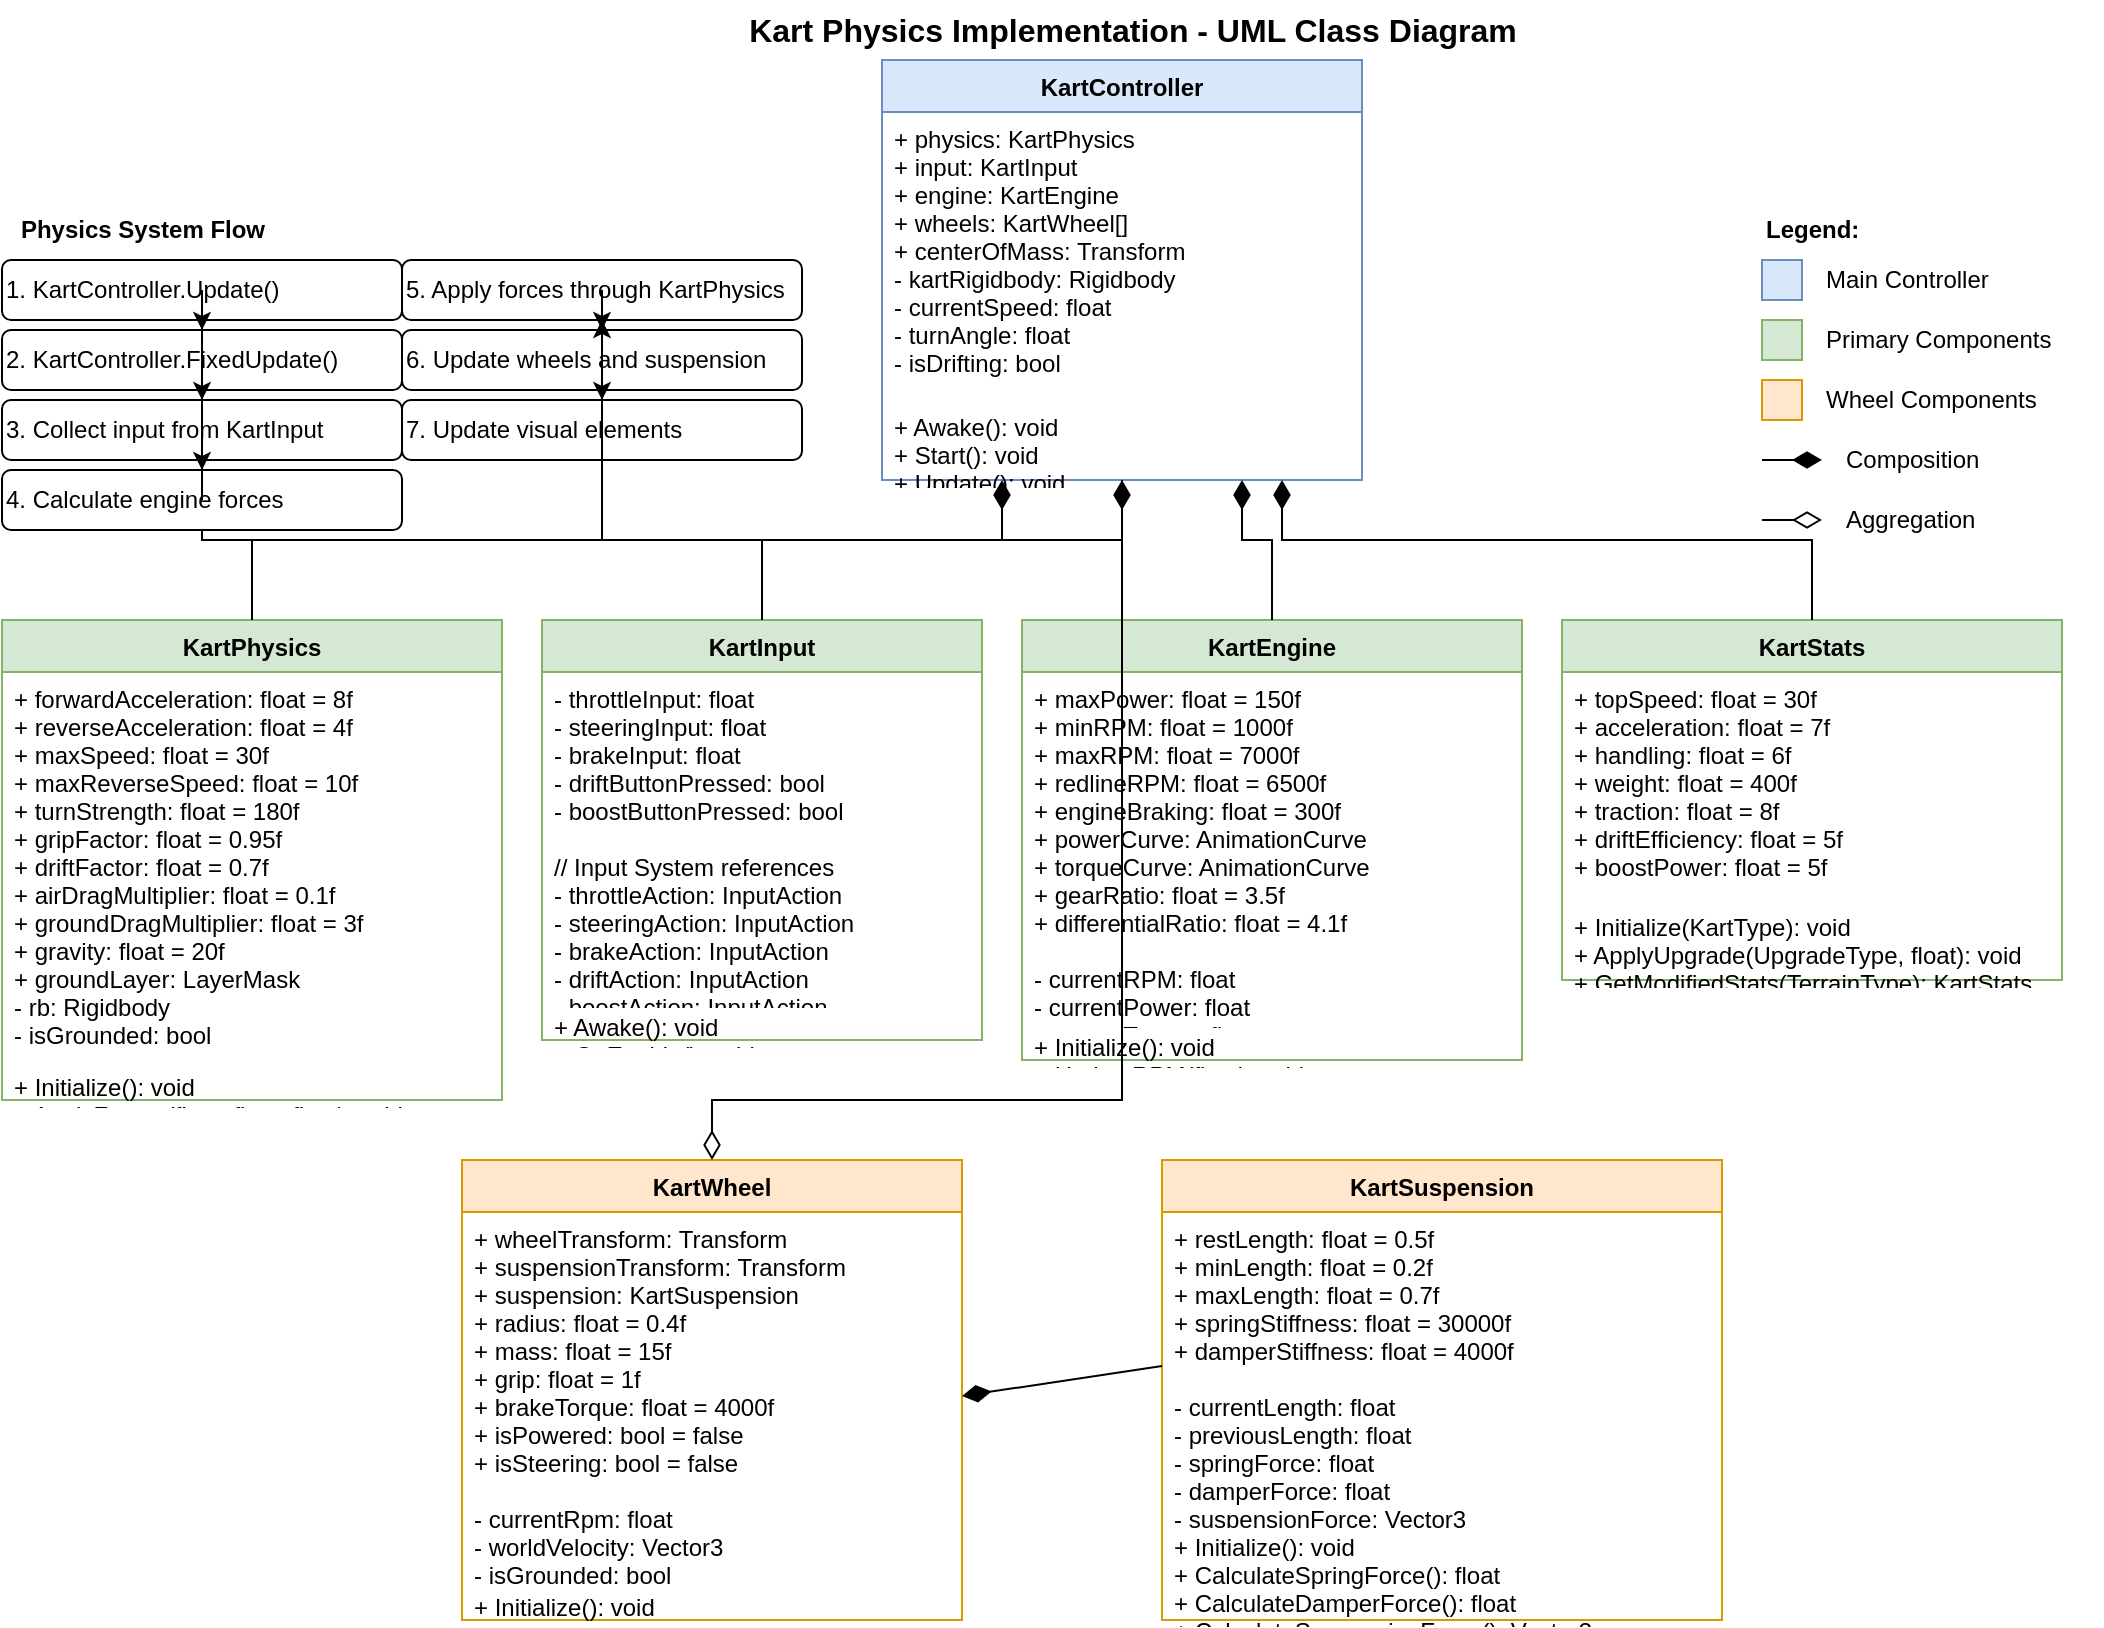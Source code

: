 <mxfile version="15.8.3" type="device">
  <diagram id="C5RBs43oDa-KdzZeNtuy" name="Kart Physics Implementation">
    <mxGraphModel dx="1422" dy="798" grid="1" gridSize="10" guides="1" tooltips="1" connect="1" arrows="1" fold="1" page="1" pageScale="1" pageWidth="1169" pageHeight="827" math="0" shadow="0">
      <root>
        <mxCell id="0" />
        <mxCell id="1" parent="0" />
        
        <!-- Main KartController Class -->
        <mxCell id="KartController" value="KartController" style="swimlane;fontStyle=1;align=center;verticalAlign=top;childLayout=stackLayout;horizontal=1;startSize=26;horizontalStack=0;resizeParent=1;resizeParentMax=0;resizeLast=0;collapsible=1;marginBottom=0;fillColor=#dae8fc;strokeColor=#6c8ebf;" parent="1" vertex="1">
          <mxGeometry x="460" y="40" width="240" height="210" as="geometry" />
        </mxCell>
        <mxCell id="KartController_vars" value="+ physics: KartPhysics&#xa;+ input: KartInput&#xa;+ engine: KartEngine&#xa;+ wheels: KartWheel[]&#xa;+ centerOfMass: Transform&#xa;- kartRigidbody: Rigidbody&#xa;- currentSpeed: float&#xa;- turnAngle: float&#xa;- isDrifting: bool" style="text;strokeColor=none;fillColor=none;align=left;verticalAlign=top;spacingLeft=4;spacingRight=4;overflow=hidden;rotatable=0;points=[[0,0.5],[1,0.5]];portConstraint=eastwest;" parent="KartController" vertex="1">
          <mxGeometry y="26" width="240" height="144" as="geometry" />
        </mxCell>
        <mxCell id="KartController_methods" value="+ Awake(): void&#xa;+ Start(): void&#xa;+ Update(): void&#xa;+ FixedUpdate(): void&#xa;+ ApplyDrive(float): void&#xa;+ ApplySteering(float): void&#xa;+ ApplyBrake(float): void&#xa;+ CheckForDrift(): void&#xa;+ UpdateSpeedometer(): void" style="text;strokeColor=none;fillColor=none;align=left;verticalAlign=top;spacingLeft=4;spacingRight=4;overflow=hidden;rotatable=0;points=[[0,0.5],[1,0.5]];portConstraint=eastwest;" parent="KartController" vertex="1">
          <mxGeometry y="170" width="240" height="40" as="geometry" />
        </mxCell>
        
        <!-- KartPhysics Class -->
        <mxCell id="KartPhysics" value="KartPhysics" style="swimlane;fontStyle=1;align=center;verticalAlign=top;childLayout=stackLayout;horizontal=1;startSize=26;horizontalStack=0;resizeParent=1;resizeParentMax=0;resizeLast=0;collapsible=1;marginBottom=0;fillColor=#d5e8d4;strokeColor=#82b366;" parent="1" vertex="1">
          <mxGeometry x="20" y="320" width="250" height="240" as="geometry" />
        </mxCell>
        <mxCell id="KartPhysics_vars" value="+ forwardAcceleration: float = 8f&#xa;+ reverseAcceleration: float = 4f&#xa;+ maxSpeed: float = 30f&#xa;+ maxReverseSpeed: float = 10f&#xa;+ turnStrength: float = 180f&#xa;+ gripFactor: float = 0.95f&#xa;+ driftFactor: float = 0.7f&#xa;+ airDragMultiplier: float = 0.1f&#xa;+ groundDragMultiplier: float = 3f&#xa;+ gravity: float = 20f&#xa;+ groundLayer: LayerMask&#xa;- rb: Rigidbody&#xa;- isGrounded: bool" style="text;strokeColor=none;fillColor=none;align=left;verticalAlign=top;spacingLeft=4;spacingRight=4;overflow=hidden;rotatable=0;points=[[0,0.5],[1,0.5]];portConstraint=eastwest;" parent="KartPhysics" vertex="1">
          <mxGeometry y="26" width="250" height="194" as="geometry" />
        </mxCell>
        <mxCell id="KartPhysics_methods" value="+ Initialize(): void&#xa;+ ApplyForces(float, float, float): void&#xa;+ CalculateGroundNormal(): void&#xa;+ CalculateFriction(): void&#xa;+ CalculateTraction(): float&#xa;+ ApplyGravity(): void&#xa;+ ApplyDrag(): void&#xa;+ IsGrounded(): bool&#xa;+ AdjustForTerrain(TerrainType): void" style="text;strokeColor=none;fillColor=none;align=left;verticalAlign=top;spacingLeft=4;spacingRight=4;overflow=hidden;rotatable=0;points=[[0,0.5],[1,0.5]];portConstraint=eastwest;" parent="KartPhysics" vertex="1">
          <mxGeometry y="220" width="250" height="20" as="geometry" />
        </mxCell>
        
        <!-- KartInput Class -->
        <mxCell id="KartInput" value="KartInput" style="swimlane;fontStyle=1;align=center;verticalAlign=top;childLayout=stackLayout;horizontal=1;startSize=26;horizontalStack=0;resizeParent=1;resizeParentMax=0;resizeLast=0;collapsible=1;marginBottom=0;fillColor=#d5e8d4;strokeColor=#82b366;" parent="1" vertex="1">
          <mxGeometry x="290" y="320" width="220" height="210" as="geometry" />
        </mxCell>
        <mxCell id="KartInput_vars" value="- throttleInput: float&#xa;- steeringInput: float&#xa;- brakeInput: float&#xa;- driftButtonPressed: bool&#xa;- boostButtonPressed: bool&#xa;&#xa;// Input System references&#xa;- throttleAction: InputAction&#xa;- steeringAction: InputAction&#xa;- brakeAction: InputAction&#xa;- driftAction: InputAction&#xa;- boostAction: InputAction" style="text;strokeColor=none;fillColor=none;align=left;verticalAlign=top;spacingLeft=4;spacingRight=4;overflow=hidden;rotatable=0;points=[[0,0.5],[1,0.5]];portConstraint=eastwest;" parent="KartInput" vertex="1">
          <mxGeometry y="26" width="220" height="164" as="geometry" />
        </mxCell>
        <mxCell id="KartInput_methods" value="+ Awake(): void&#xa;+ OnEnable(): void&#xa;+ OnDisable(): void&#xa;+ ProcessInput(): void&#xa;+ GetThrottle(): float&#xa;+ GetSteering(): float&#xa;+ GetBrake(): float&#xa;+ IsDrifting(): bool&#xa;+ IsBoosting(): bool" style="text;strokeColor=none;fillColor=none;align=left;verticalAlign=top;spacingLeft=4;spacingRight=4;overflow=hidden;rotatable=0;points=[[0,0.5],[1,0.5]];portConstraint=eastwest;" parent="KartInput" vertex="1">
          <mxGeometry y="190" width="220" height="20" as="geometry" />
        </mxCell>
        
        <!-- KartEngine Class -->
        <mxCell id="KartEngine" value="KartEngine" style="swimlane;fontStyle=1;align=center;verticalAlign=top;childLayout=stackLayout;horizontal=1;startSize=26;horizontalStack=0;resizeParent=1;resizeParentMax=0;resizeLast=0;collapsible=1;marginBottom=0;fillColor=#d5e8d4;strokeColor=#82b366;" parent="1" vertex="1">
          <mxGeometry x="530" y="320" width="250" height="220" as="geometry" />
        </mxCell>
        <mxCell id="KartEngine_vars" value="+ maxPower: float = 150f&#xa;+ minRPM: float = 1000f&#xa;+ maxRPM: float = 7000f&#xa;+ redlineRPM: float = 6500f&#xa;+ engineBraking: float = 300f&#xa;+ powerCurve: AnimationCurve&#xa;+ torqueCurve: AnimationCurve&#xa;+ gearRatio: float = 3.5f&#xa;+ differentialRatio: float = 4.1f&#xa;&#xa;- currentRPM: float&#xa;- currentPower: float&#xa;- currentTorque: float" style="text;strokeColor=none;fillColor=none;align=left;verticalAlign=top;spacingLeft=4;spacingRight=4;overflow=hidden;rotatable=0;points=[[0,0.5],[1,0.5]];portConstraint=eastwest;" parent="KartEngine" vertex="1">
          <mxGeometry y="26" width="250" height="174" as="geometry" />
        </mxCell>
        <mxCell id="KartEngine_methods" value="+ Initialize(): void&#xa;+ UpdateRPM(float): void&#xa;+ CalculatePower(float): float&#xa;+ CalculateTorque(float): float&#xa;+ SimulateEngineSound(AudioSource): void&#xa;+ ApplyEngineBraking(): void&#xa;+ GetPowerToWheels(float): float" style="text;strokeColor=none;fillColor=none;align=left;verticalAlign=top;spacingLeft=4;spacingRight=4;overflow=hidden;rotatable=0;points=[[0,0.5],[1,0.5]];portConstraint=eastwest;" parent="KartEngine" vertex="1">
          <mxGeometry y="200" width="250" height="20" as="geometry" />
        </mxCell>
        
        <!-- KartStats Class -->
        <mxCell id="KartStats" value="KartStats" style="swimlane;fontStyle=1;align=center;verticalAlign=top;childLayout=stackLayout;horizontal=1;startSize=26;horizontalStack=0;resizeParent=1;resizeParentMax=0;resizeLast=0;collapsible=1;marginBottom=0;fillColor=#d5e8d4;strokeColor=#82b366;" parent="1" vertex="1">
          <mxGeometry x="800" y="320" width="250" height="180" as="geometry" />
        </mxCell>
        <mxCell id="KartStats_vars" value="+ topSpeed: float = 30f&#xa;+ acceleration: float = 7f&#xa;+ handling: float = 6f&#xa;+ weight: float = 400f&#xa;+ traction: float = 8f&#xa;+ driftEfficiency: float = 5f&#xa;+ boostPower: float = 5f" style="text;strokeColor=none;fillColor=none;align=left;verticalAlign=top;spacingLeft=4;spacingRight=4;overflow=hidden;rotatable=0;points=[[0,0.5],[1,0.5]];portConstraint=eastwest;" parent="KartStats" vertex="1">
          <mxGeometry y="26" width="250" height="114" as="geometry" />
        </mxCell>
        <mxCell id="KartStats_methods" value="+ Initialize(KartType): void&#xa;+ ApplyUpgrade(UpgradeType, float): void&#xa;+ GetModifiedStats(TerrainType): KartStats&#xa;+ DebugLogStats(): void" style="text;strokeColor=none;fillColor=none;align=left;verticalAlign=top;spacingLeft=4;spacingRight=4;overflow=hidden;rotatable=0;points=[[0,0.5],[1,0.5]];portConstraint=eastwest;" parent="KartStats" vertex="1">
          <mxGeometry y="140" width="250" height="40" as="geometry" />
        </mxCell>
        
        <!-- KartWheel Class -->
        <mxCell id="KartWheel" value="KartWheel" style="swimlane;fontStyle=1;align=center;verticalAlign=top;childLayout=stackLayout;horizontal=1;startSize=26;horizontalStack=0;resizeParent=1;resizeParentMax=0;resizeLast=0;collapsible=1;marginBottom=0;fillColor=#ffe6cc;strokeColor=#d79b00;" parent="1" vertex="1">
          <mxGeometry x="250" y="590" width="250" height="230" as="geometry" />
        </mxCell>
        <mxCell id="KartWheel_vars" value="+ wheelTransform: Transform&#xa;+ suspensionTransform: Transform&#xa;+ suspension: KartSuspension&#xa;+ radius: float = 0.4f&#xa;+ mass: float = 15f&#xa;+ grip: float = 1f&#xa;+ brakeTorque: float = 4000f&#xa;+ isPowered: bool = false&#xa;+ isSteering: bool = false&#xa;&#xa;- currentRpm: float&#xa;- worldVelocity: Vector3&#xa;- isGrounded: bool" style="text;strokeColor=none;fillColor=none;align=left;verticalAlign=top;spacingLeft=4;spacingRight=4;overflow=hidden;rotatable=0;points=[[0,0.5],[1,0.5]];portConstraint=eastwest;" parent="KartWheel" vertex="1">
          <mxGeometry y="26" width="250" height="184" as="geometry" />
        </mxCell>
        <mxCell id="KartWheel_methods" value="+ Initialize(): void&#xa;+ UpdatePosition(float): void&#xa;+ ApplyTorque(float): void&#xa;+ ApplyBraking(float): void&#xa;+ ApplySteering(float): void&#xa;+ UpdateVisuals(): void&#xa;+ CalculateSlip(): float&#xa;+ GetGripFactor(): float&#xa;+ CalculateForwardForce(): Vector3&#xa;+ CalculateLateralForce(): Vector3" style="text;strokeColor=none;fillColor=none;align=left;verticalAlign=top;spacingLeft=4;spacingRight=4;overflow=hidden;rotatable=0;points=[[0,0.5],[1,0.5]];portConstraint=eastwest;" parent="KartWheel" vertex="1">
          <mxGeometry y="210" width="250" height="20" as="geometry" />
        </mxCell>
        
        <!-- KartSuspension Class -->
        <mxCell id="KartSuspension" value="KartSuspension" style="swimlane;fontStyle=1;align=center;verticalAlign=top;childLayout=stackLayout;horizontal=1;startSize=26;horizontalStack=0;resizeParent=1;resizeParentMax=0;resizeLast=0;collapsible=1;marginBottom=0;fillColor=#ffe6cc;strokeColor=#d79b00;" parent="1" vertex="1">
          <mxGeometry x="600" y="590" width="280" height="230" as="geometry" />
        </mxCell>
        <mxCell id="KartSuspension_vars" value="+ restLength: float = 0.5f&#xa;+ minLength: float = 0.2f&#xa;+ maxLength: float = 0.7f&#xa;+ springStiffness: float = 30000f&#xa;+ damperStiffness: float = 4000f&#xa;&#xa;- currentLength: float&#xa;- previousLength: float&#xa;- springForce: float&#xa;- damperForce: float&#xa;- suspensionForce: Vector3" style="text;strokeColor=none;fillColor=none;align=left;verticalAlign=top;spacingLeft=4;spacingRight=4;overflow=hidden;rotatable=0;points=[[0,0.5],[1,0.5]];portConstraint=eastwest;" parent="KartSuspension" vertex="1">
          <mxGeometry y="26" width="280" height="154" as="geometry" />
        </mxCell>
        <mxCell id="KartSuspension_methods" value="+ Initialize(): void&#xa;+ CalculateSpringForce(): float&#xa;+ CalculateDamperForce(): float&#xa;+ CalculateSuspensionForce(): Vector3&#xa;+ CheckGroundContact(out RaycastHit): bool&#xa;+ GetCurrentLength(): float&#xa;+ UpdateSuspensionForce(RaycastHit): void&#xa;+ ApplySuspensionForce(Rigidbody): void" style="text;strokeColor=none;fillColor=none;align=left;verticalAlign=top;spacingLeft=4;spacingRight=4;overflow=hidden;rotatable=0;points=[[0,0.5],[1,0.5]];portConstraint=eastwest;" parent="KartSuspension" vertex="1">
          <mxGeometry y="180" width="280" height="50" as="geometry" />
        </mxCell>
        
        <!-- Flow Diagram Connections -->
        <!-- KartController to Components -->
        <mxCell id="edge_controller_physics" value="" style="endArrow=diamondThin;endFill=1;endSize=12;html=1;rounded=0;exitX=0.5;exitY=0;exitDx=0;exitDy=0;entryX=0.25;entryY=1;entryDx=0;entryDy=0;" edge="1" parent="1" source="KartPhysics" target="KartController">
          <mxGeometry width="160" relative="1" as="geometry">
            <mxPoint x="400" y="370" as="sourcePoint" />
            <mxPoint x="560" y="370" as="targetPoint" />
            <Array as="points">
              <mxPoint x="145" y="280" />
              <mxPoint x="520" y="280" />
            </Array>
          </mxGeometry>
        </mxCell>
        <mxCell id="edge_controller_input" value="" style="endArrow=diamondThin;endFill=1;endSize=12;html=1;rounded=0;exitX=0.5;exitY=0;exitDx=0;exitDy=0;entryX=0.5;entryY=1;entryDx=0;entryDy=0;" edge="2" parent="1" source="KartInput" target="KartController">
          <mxGeometry width="160" relative="1" as="geometry">
            <mxPoint x="400" y="370" as="sourcePoint" />
            <mxPoint x="560" y="370" as="targetPoint" />
            <Array as="points">
              <mxPoint x="400" y="280" />
              <mxPoint x="580" y="280" />
            </Array>
          </mxGeometry>
        </mxCell>
        <mxCell id="edge_controller_engine" value="" style="endArrow=diamondThin;endFill=1;endSize=12;html=1;rounded=0;exitX=0.5;exitY=0;exitDx=0;exitDy=0;entryX=0.75;entryY=1;entryDx=0;entryDy=0;" edge="3" parent="1" source="KartEngine" target="KartController">
          <mxGeometry width="160" relative="1" as="geometry">
            <mxPoint x="400" y="370" as="sourcePoint" />
            <mxPoint x="560" y="370" as="targetPoint" />
            <Array as="points">
              <mxPoint x="655" y="280" />
              <mxPoint x="640" y="280" />
            </Array>
          </mxGeometry>
        </mxCell>
        <mxCell id="edge_controller_stats" value="" style="endArrow=diamondThin;endFill=1;endSize=12;html=1;rounded=0;exitX=0.5;exitY=0;exitDx=0;exitDy=0;" edge="4" parent="1" source="KartStats">
          <mxGeometry width="160" relative="1" as="geometry">
            <mxPoint x="400" y="370" as="sourcePoint" />
            <mxPoint x="660" y="250" as="targetPoint" />
            <Array as="points">
              <mxPoint x="925" y="280" />
              <mxPoint x="660" y="280" />
            </Array>
          </mxGeometry>
        </mxCell>
        
        <!-- Component to Wheels/Suspension connections -->
        <mxCell id="edge_controller_wheel" value="" style="endArrow=diamondThin;endFill=0;endSize=12;html=1;rounded=0;entryX=0.5;entryY=0;entryDx=0;entryDy=0;exitX=0.5;exitY=1;exitDx=0;exitDy=0;" edge="5" parent="1" source="KartController" target="KartWheel">
          <mxGeometry width="160" relative="1" as="geometry">
            <mxPoint x="400" y="370" as="sourcePoint" />
            <mxPoint x="560" y="370" as="targetPoint" />
            <Array as="points">
              <mxPoint x="580" y="560" />
              <mxPoint x="375" y="560" />
            </Array>
          </mxGeometry>
        </mxCell>
        <mxCell id="edge_wheel_suspension" value="" style="endArrow=diamondThin;endFill=1;endSize=12;html=1;rounded=0;exitX=0;exitY=0.5;exitDx=0;exitDy=0;entryX=1;entryY=0.5;entryDx=0;entryDy=0;" edge="6" parent="1" source="KartSuspension_vars" target="KartWheel_vars">
          <mxGeometry width="160" relative="1" as="geometry">
            <mxPoint x="400" y="570" as="sourcePoint" />
            <mxPoint x="560" y="570" as="targetPoint" />
          </mxGeometry>
        </mxCell>
        
        <!-- Physics System Flow -->
        <mxCell id="flow_title" value="Physics System Flow" style="text;html=1;align=center;verticalAlign=middle;resizable=0;points=[];autosize=1;strokeColor=none;fillColor=none;fontStyle=1" vertex="7" parent="1">
          <mxGeometry x="20" y="110" width="140" height="30" as="geometry" />
        </mxCell>
        
        <mxCell id="flow_step1" value="1. KartController.Update()" style="rounded=1;whiteSpace=wrap;html=1;align=left;" vertex="8" parent="1">
          <mxGeometry x="20" y="140" width="200" height="30" as="geometry" />
        </mxCell>
        <mxCell id="flow_step2" value="2. KartController.FixedUpdate()" style="rounded=1;whiteSpace=wrap;html=1;align=left;" vertex="9" parent="1">
          <mxGeometry x="20" y="175" width="200" height="30" as="geometry" />
        </mxCell>
        <mxCell id="flow_step3" value="3. Collect input from KartInput" style="rounded=1;whiteSpace=wrap;html=1;align=left;" vertex="10" parent="1">
          <mxGeometry x="20" y="210" width="200" height="30" as="geometry" />
        </mxCell>
        <mxCell id="flow_step4" value="4. Calculate engine forces" style="rounded=1;whiteSpace=wrap;html=1;align=left;" vertex="11" parent="1">
          <mxGeometry x="20" y="245" width="200" height="30" as="geometry" />
        </mxCell>
        <mxCell id="flow_step5" value="5. Apply forces through KartPhysics" style="rounded=1;whiteSpace=wrap;html=1;align=left;" vertex="12" parent="1">
          <mxGeometry x="220" y="140" width="200" height="30" as="geometry" />
        </mxCell>
        <mxCell id="flow_step6" value="6. Update wheels and suspension" style="rounded=1;whiteSpace=wrap;html=1;align=left;" vertex="13" parent="1">
          <mxGeometry x="220" y="175" width="200" height="30" as="geometry" />
        </mxCell>
        <mxCell id="flow_step7" value="7. Update visual elements" style="rounded=1;whiteSpace=wrap;html=1;align=left;" vertex="14" parent="1">
          <mxGeometry x="220" y="210" width="200" height="30" as="geometry" />
        </mxCell>
        
        <!-- Flowchart arrows -->
        <mxCell id="flow_arrow1" value="" style="edgeStyle=orthogonalEdgeStyle;rounded=0;orthogonalLoop=1;jettySize=auto;html=1;" edge="15" parent="1" source="flow_step1" target="flow_step2">
          <mxGeometry relative="1" as="geometry" />
        </mxCell>
        <mxCell id="flow_arrow2" value="" style="edgeStyle=orthogonalEdgeStyle;rounded=0;orthogonalLoop=1;jettySize=auto;html=1;" edge="16" parent="1" source="flow_step2" target="flow_step3">
          <mxGeometry relative="1" as="geometry" />
        </mxCell>
        <mxCell id="flow_arrow3" value="" style="edgeStyle=orthogonalEdgeStyle;rounded=0;orthogonalLoop=1;jettySize=auto;html=1;" edge="17" parent="1" source="flow_step3" target="flow_step4">
          <mxGeometry relative="1" as="geometry" />
        </mxCell>
        <mxCell id="flow_arrow4" value="" style="edgeStyle=orthogonalEdgeStyle;rounded=0;orthogonalLoop=1;jettySize=auto;html=1;" edge="18" parent="1" source="flow_step4" target="flow_step5">
          <mxGeometry relative="1" as="geometry">
            <Array as="points">
              <mxPoint x="120" y="280" />
              <mxPoint x="320" y="280" />
            </Array>
          </mxGeometry>
        </mxCell>
        <mxCell id="flow_arrow5" value="" style="edgeStyle=orthogonalEdgeStyle;rounded=0;orthogonalLoop=1;jettySize=auto;html=1;" edge="19" parent="1" source="flow_step5" target="flow_step6">
          <mxGeometry relative="1" as="geometry" />
        </mxCell>
        <mxCell id="flow_arrow6" value="" style="edgeStyle=orthogonalEdgeStyle;rounded=0;orthogonalLoop=1;jettySize=auto;html=1;" edge="20" parent="1" source="flow_step6" target="flow_step7">
          <mxGeometry relative="1" as="geometry" />
        </mxCell>
        
        <!-- Title -->
        <mxCell id="diagram_title" value="Kart Physics Implementation - UML Class Diagram" style="text;html=1;align=center;verticalAlign=middle;resizable=0;points=[];autosize=1;strokeColor=none;fillColor=none;fontSize=16;fontStyle=1" vertex="21" parent="1">
          <mxGeometry x="380" y="10" width="410" height="30" as="geometry" />
        </mxCell>
        
        <!-- Legend -->
        <mxCell id="legend_title" value="Legend:" style="text;html=1;align=left;verticalAlign=middle;resizable=0;points=[];autosize=1;strokeColor=none;fillColor=none;fontStyle=1" vertex="22" parent="1">
          <mxGeometry x="900" y="110" width="70" height="30" as="geometry" />
        </mxCell>
        <mxCell id="legend_controller" value="" style="rounded=0;whiteSpace=wrap;html=1;fillColor=#dae8fc;strokeColor=#6c8ebf;" vertex="23" parent="1">
          <mxGeometry x="900" y="140" width="20" height="20" as="geometry" />
        </mxCell>
        <mxCell id="legend_controller_text" value="Main Controller" style="text;html=1;align=left;verticalAlign=middle;resizable=0;points=[];autosize=1;strokeColor=none;fillColor=none;" vertex="24" parent="1">
          <mxGeometry x="930" y="135" width="110" height="30" as="geometry" />
        </mxCell>
        <mxCell id="legend_component" value="" style="rounded=0;whiteSpace=wrap;html=1;fillColor=#d5e8d4;strokeColor=#82b366;" vertex="25" parent="1">
          <mxGeometry x="900" y="170" width="20" height="20" as="geometry" />
        </mxCell>
        <mxCell id="legend_component_text" value="Primary Components" style="text;html=1;align=left;verticalAlign=middle;resizable=0;points=[];autosize=1;strokeColor=none;fillColor=none;" vertex="26" parent="1">
          <mxGeometry x="930" y="165" width="140" height="30" as="geometry" />
        </mxCell>
        <mxCell id="legend_subcomponent" value="" style="rounded=0;whiteSpace=wrap;html=1;fillColor=#ffe6cc;strokeColor=#d79b00;" vertex="27" parent="1">
          <mxGeometry x="900" y="200" width="20" height="20" as="geometry" />
        </mxCell>
        <mxCell id="legend_subcomponent_text" value="Wheel Components" style="text;html=1;align=left;verticalAlign=middle;resizable=0;points=[];autosize=1;strokeColor=none;fillColor=none;" vertex="28" parent="1">
          <mxGeometry x="930" y="195" width="130" height="30" as="geometry" />
        </mxCell>
        <mxCell id="legend_diamond" value="" style="endArrow=diamondThin;endFill=1;endSize=12;html=1;rounded=0;" edge="29" parent="1">
          <mxGeometry width="160" relative="1" as="geometry">
            <mxPoint x="900" y="240" as="sourcePoint" />
            <mxPoint x="930" y="240" as="targetPoint" />
          </mxGeometry>
        </mxCell>
        <mxCell id="legend_diamond_text" value="Composition" style="text;html=1;align=left;verticalAlign=middle;resizable=0;points=[];autosize=1;strokeColor=none;fillColor=none;" vertex="30" parent="1">
          <mxGeometry x="940" y="225" width="90" height="30" as="geometry" />
        </mxCell>
        <mxCell id="legend_open_diamond" value="" style="endArrow=diamondThin;endFill=0;endSize=12;html=1;rounded=0;" edge="31" parent="1">
          <mxGeometry width="160" relative="1" as="geometry">
            <mxPoint x="900" y="270" as="sourcePoint" />
            <mxPoint x="930" y="270" as="targetPoint" />
          </mxGeometry>
        </mxCell>
        <mxCell id="legend_open_diamond_text" value="Aggregation" style="text;html=1;align=left;verticalAlign=middle;resizable=0;points=[];autosize=1;strokeColor=none;fillColor=none;" vertex="32" parent="1">
          <mxGeometry x="940" y="255" width="90" height="30" as="geometry" />
        </mxCell>
        
      </root>
    </mxGraphModel>
  </diagram>
</mxfile>
